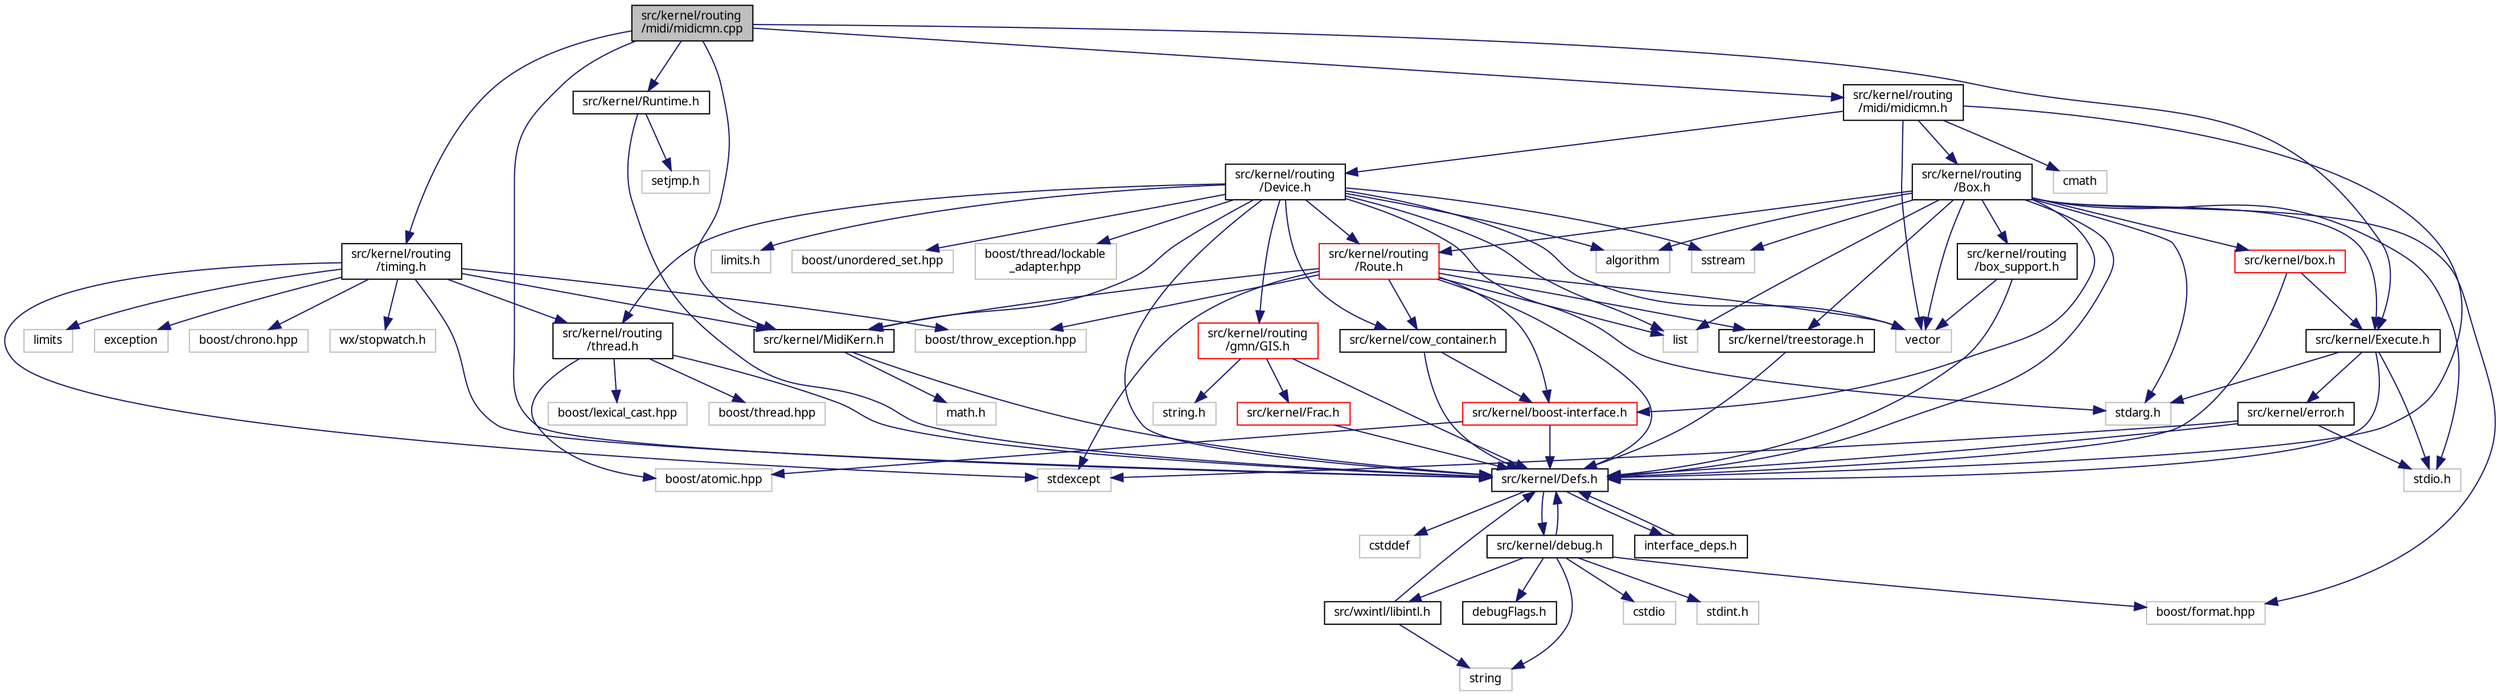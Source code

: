 digraph "src/kernel/routing/midi/midicmn.cpp"
{
  edge [fontname="Sans",fontsize="10",labelfontname="Sans",labelfontsize="10"];
  node [fontname="Sans",fontsize="10",shape=record];
  Node0 [label="src/kernel/routing\l/midi/midicmn.cpp",height=0.2,width=0.4,color="black", fillcolor="grey75", style="filled", fontcolor="black"];
  Node0 -> Node1 [color="midnightblue",fontsize="10",style="solid",fontname="Sans"];
  Node1 [label="src/kernel/Defs.h",height=0.2,width=0.4,color="black", fillcolor="white", style="filled",URL="$d1/d73/Defs_8h.html",tooltip="Common definitions. "];
  Node1 -> Node2 [color="midnightblue",fontsize="10",style="solid",fontname="Sans"];
  Node2 [label="interface_deps.h",height=0.2,width=0.4,color="black", fillcolor="white", style="filled",URL="$de/ddd/interface__deps_8h.html"];
  Node2 -> Node1 [color="midnightblue",fontsize="10",style="solid",fontname="Sans"];
  Node1 -> Node3 [color="midnightblue",fontsize="10",style="solid",fontname="Sans"];
  Node3 [label="cstddef",height=0.2,width=0.4,color="grey75", fillcolor="white", style="filled"];
  Node1 -> Node4 [color="midnightblue",fontsize="10",style="solid",fontname="Sans"];
  Node4 [label="src/kernel/debug.h",height=0.2,width=0.4,color="black", fillcolor="white", style="filled",URL="$db/d16/debug_8h.html"];
  Node4 -> Node1 [color="midnightblue",fontsize="10",style="solid",fontname="Sans"];
  Node4 -> Node5 [color="midnightblue",fontsize="10",style="solid",fontname="Sans"];
  Node5 [label="src/wxintl/libintl.h",height=0.2,width=0.4,color="black", fillcolor="white", style="filled",URL="$d4/d64/libintl_8h.html"];
  Node5 -> Node1 [color="midnightblue",fontsize="10",style="solid",fontname="Sans"];
  Node5 -> Node6 [color="midnightblue",fontsize="10",style="solid",fontname="Sans"];
  Node6 [label="string",height=0.2,width=0.4,color="grey75", fillcolor="white", style="filled"];
  Node4 -> Node6 [color="midnightblue",fontsize="10",style="solid",fontname="Sans"];
  Node4 -> Node7 [color="midnightblue",fontsize="10",style="solid",fontname="Sans"];
  Node7 [label="cstdio",height=0.2,width=0.4,color="grey75", fillcolor="white", style="filled"];
  Node4 -> Node8 [color="midnightblue",fontsize="10",style="solid",fontname="Sans"];
  Node8 [label="boost/format.hpp",height=0.2,width=0.4,color="grey75", fillcolor="white", style="filled"];
  Node4 -> Node9 [color="midnightblue",fontsize="10",style="solid",fontname="Sans"];
  Node9 [label="stdint.h",height=0.2,width=0.4,color="grey75", fillcolor="white", style="filled"];
  Node4 -> Node10 [color="midnightblue",fontsize="10",style="solid",fontname="Sans"];
  Node10 [label="debugFlags.h",height=0.2,width=0.4,color="black", fillcolor="white", style="filled",URL="$d4/dab/debugFlags_8h.html",tooltip="Debug flags for mutabor debug mode. "];
  Node0 -> Node11 [color="midnightblue",fontsize="10",style="solid",fontname="Sans"];
  Node11 [label="src/kernel/routing\l/midi/midicmn.h",height=0.2,width=0.4,color="black", fillcolor="white", style="filled",URL="$de/d21/midicmn_8h.html"];
  Node11 -> Node1 [color="midnightblue",fontsize="10",style="solid",fontname="Sans"];
  Node11 -> Node12 [color="midnightblue",fontsize="10",style="solid",fontname="Sans"];
  Node12 [label="src/kernel/routing\l/Device.h",height=0.2,width=0.4,color="black", fillcolor="white", style="filled",URL="$de/d05/Device_8h.html",tooltip="Routing. "];
  Node12 -> Node1 [color="midnightblue",fontsize="10",style="solid",fontname="Sans"];
  Node12 -> Node13 [color="midnightblue",fontsize="10",style="solid",fontname="Sans"];
  Node13 [label="src/kernel/cow_container.h",height=0.2,width=0.4,color="black", fillcolor="white", style="filled",URL="$da/d28/cow__container_8h.html",tooltip="Copy on write container. "];
  Node13 -> Node1 [color="midnightblue",fontsize="10",style="solid",fontname="Sans"];
  Node13 -> Node14 [color="midnightblue",fontsize="10",style="solid",fontname="Sans"];
  Node14 [label="src/kernel/boost-interface.h",height=0.2,width=0.4,color="red", fillcolor="white", style="filled",URL="$d1/da4/boost-interface_8h.html",tooltip="Interface to the boost library. "];
  Node14 -> Node1 [color="midnightblue",fontsize="10",style="solid",fontname="Sans"];
  Node14 -> Node15 [color="midnightblue",fontsize="10",style="solid",fontname="Sans"];
  Node15 [label="boost/atomic.hpp",height=0.2,width=0.4,color="grey75", fillcolor="white", style="filled"];
  Node12 -> Node17 [color="midnightblue",fontsize="10",style="solid",fontname="Sans"];
  Node17 [label="src/kernel/routing\l/gmn/GIS.h",height=0.2,width=0.4,color="red", fillcolor="white", style="filled",URL="$dd/d4d/GIS_8h.html"];
  Node17 -> Node1 [color="midnightblue",fontsize="10",style="solid",fontname="Sans"];
  Node17 -> Node18 [color="midnightblue",fontsize="10",style="solid",fontname="Sans"];
  Node18 [label="src/kernel/Frac.h",height=0.2,width=0.4,color="red", fillcolor="white", style="filled",URL="$df/d4f/Frac_8h.html",tooltip="Fraction class for Mutabor. "];
  Node18 -> Node1 [color="midnightblue",fontsize="10",style="solid",fontname="Sans"];
  Node17 -> Node20 [color="midnightblue",fontsize="10",style="solid",fontname="Sans"];
  Node20 [label="string.h",height=0.2,width=0.4,color="grey75", fillcolor="white", style="filled"];
  Node12 -> Node22 [color="midnightblue",fontsize="10",style="solid",fontname="Sans"];
  Node22 [label="src/kernel/routing\l/Route.h",height=0.2,width=0.4,color="red", fillcolor="white", style="filled",URL="$d1/d65/Route_8h.html",tooltip="Routing. "];
  Node22 -> Node1 [color="midnightblue",fontsize="10",style="solid",fontname="Sans"];
  Node22 -> Node13 [color="midnightblue",fontsize="10",style="solid",fontname="Sans"];
  Node22 -> Node23 [color="midnightblue",fontsize="10",style="solid",fontname="Sans"];
  Node23 [label="src/kernel/MidiKern.h",height=0.2,width=0.4,color="black", fillcolor="white", style="filled",URL="$da/dfd/MidiKern_8h.html"];
  Node23 -> Node1 [color="midnightblue",fontsize="10",style="solid",fontname="Sans"];
  Node23 -> Node24 [color="midnightblue",fontsize="10",style="solid",fontname="Sans"];
  Node24 [label="math.h",height=0.2,width=0.4,color="grey75", fillcolor="white", style="filled"];
  Node22 -> Node25 [color="midnightblue",fontsize="10",style="solid",fontname="Sans"];
  Node25 [label="src/kernel/treestorage.h",height=0.2,width=0.4,color="black", fillcolor="white", style="filled",URL="$db/dbe/treestorage_8h.html",tooltip="abstract class for tree like storage "];
  Node25 -> Node1 [color="midnightblue",fontsize="10",style="solid",fontname="Sans"];
  Node22 -> Node14 [color="midnightblue",fontsize="10",style="solid",fontname="Sans"];
  Node22 -> Node26 [color="midnightblue",fontsize="10",style="solid",fontname="Sans"];
  Node26 [label="list",height=0.2,width=0.4,color="grey75", fillcolor="white", style="filled"];
  Node22 -> Node27 [color="midnightblue",fontsize="10",style="solid",fontname="Sans"];
  Node27 [label="vector",height=0.2,width=0.4,color="grey75", fillcolor="white", style="filled"];
  Node22 -> Node28 [color="midnightblue",fontsize="10",style="solid",fontname="Sans"];
  Node28 [label="stdexcept",height=0.2,width=0.4,color="grey75", fillcolor="white", style="filled"];
  Node22 -> Node29 [color="midnightblue",fontsize="10",style="solid",fontname="Sans"];
  Node29 [label="boost/throw_exception.hpp",height=0.2,width=0.4,color="grey75", fillcolor="white", style="filled"];
  Node12 -> Node33 [color="midnightblue",fontsize="10",style="solid",fontname="Sans"];
  Node33 [label="src/kernel/routing\l/thread.h",height=0.2,width=0.4,color="black", fillcolor="white", style="filled",URL="$db/dd5/thread_8h.html"];
  Node33 -> Node1 [color="midnightblue",fontsize="10",style="solid",fontname="Sans"];
  Node33 -> Node34 [color="midnightblue",fontsize="10",style="solid",fontname="Sans"];
  Node34 [label="boost/thread.hpp",height=0.2,width=0.4,color="grey75", fillcolor="white", style="filled"];
  Node33 -> Node15 [color="midnightblue",fontsize="10",style="solid",fontname="Sans"];
  Node33 -> Node35 [color="midnightblue",fontsize="10",style="solid",fontname="Sans"];
  Node35 [label="boost/lexical_cast.hpp",height=0.2,width=0.4,color="grey75", fillcolor="white", style="filled"];
  Node12 -> Node36 [color="midnightblue",fontsize="10",style="solid",fontname="Sans"];
  Node36 [label="boost/thread/lockable\l_adapter.hpp",height=0.2,width=0.4,color="grey75", fillcolor="white", style="filled"];
  Node12 -> Node23 [color="midnightblue",fontsize="10",style="solid",fontname="Sans"];
  Node12 -> Node27 [color="midnightblue",fontsize="10",style="solid",fontname="Sans"];
  Node12 -> Node26 [color="midnightblue",fontsize="10",style="solid",fontname="Sans"];
  Node12 -> Node37 [color="midnightblue",fontsize="10",style="solid",fontname="Sans"];
  Node37 [label="limits.h",height=0.2,width=0.4,color="grey75", fillcolor="white", style="filled"];
  Node12 -> Node38 [color="midnightblue",fontsize="10",style="solid",fontname="Sans"];
  Node38 [label="algorithm",height=0.2,width=0.4,color="grey75", fillcolor="white", style="filled"];
  Node12 -> Node39 [color="midnightblue",fontsize="10",style="solid",fontname="Sans"];
  Node39 [label="sstream",height=0.2,width=0.4,color="grey75", fillcolor="white", style="filled"];
  Node12 -> Node40 [color="midnightblue",fontsize="10",style="solid",fontname="Sans"];
  Node40 [label="stdarg.h",height=0.2,width=0.4,color="grey75", fillcolor="white", style="filled"];
  Node12 -> Node41 [color="midnightblue",fontsize="10",style="solid",fontname="Sans"];
  Node41 [label="boost/unordered_set.hpp",height=0.2,width=0.4,color="grey75", fillcolor="white", style="filled"];
  Node11 -> Node42 [color="midnightblue",fontsize="10",style="solid",fontname="Sans"];
  Node42 [label="src/kernel/routing\l/Box.h",height=0.2,width=0.4,color="black", fillcolor="white", style="filled",URL="$de/d0f/Box_8h.html",tooltip="Mutabor Box for C++. "];
  Node42 -> Node1 [color="midnightblue",fontsize="10",style="solid",fontname="Sans"];
  Node42 -> Node25 [color="midnightblue",fontsize="10",style="solid",fontname="Sans"];
  Node42 -> Node14 [color="midnightblue",fontsize="10",style="solid",fontname="Sans"];
  Node42 -> Node22 [color="midnightblue",fontsize="10",style="solid",fontname="Sans"];
  Node42 -> Node43 [color="midnightblue",fontsize="10",style="solid",fontname="Sans"];
  Node43 [label="src/kernel/Execute.h",height=0.2,width=0.4,color="black", fillcolor="white", style="filled",URL="$de/d11/Execute_8h.html",tooltip="Execute tuning changes. "];
  Node43 -> Node1 [color="midnightblue",fontsize="10",style="solid",fontname="Sans"];
  Node43 -> Node44 [color="midnightblue",fontsize="10",style="solid",fontname="Sans"];
  Node44 [label="src/kernel/error.h",height=0.2,width=0.4,color="black", fillcolor="white", style="filled",URL="$da/d41/error_8h.html"];
  Node44 -> Node1 [color="midnightblue",fontsize="10",style="solid",fontname="Sans"];
  Node44 -> Node45 [color="midnightblue",fontsize="10",style="solid",fontname="Sans"];
  Node45 [label="stdio.h",height=0.2,width=0.4,color="grey75", fillcolor="white", style="filled"];
  Node44 -> Node28 [color="midnightblue",fontsize="10",style="solid",fontname="Sans"];
  Node43 -> Node45 [color="midnightblue",fontsize="10",style="solid",fontname="Sans"];
  Node43 -> Node40 [color="midnightblue",fontsize="10",style="solid",fontname="Sans"];
  Node42 -> Node46 [color="midnightblue",fontsize="10",style="solid",fontname="Sans"];
  Node46 [label="src/kernel/box.h",height=0.2,width=0.4,color="red", fillcolor="white", style="filled",URL="$dc/d19/box_8h.html",tooltip="Description: Collect all properties, which are used by boxes. "];
  Node46 -> Node1 [color="midnightblue",fontsize="10",style="solid",fontname="Sans"];
  Node46 -> Node43 [color="midnightblue",fontsize="10",style="solid",fontname="Sans"];
  Node42 -> Node49 [color="midnightblue",fontsize="10",style="solid",fontname="Sans"];
  Node49 [label="src/kernel/routing\l/box_support.h",height=0.2,width=0.4,color="black", fillcolor="white", style="filled",URL="$d2/dfc/box__support_8h.html",tooltip="Mutabor Box for C++. "];
  Node49 -> Node1 [color="midnightblue",fontsize="10",style="solid",fontname="Sans"];
  Node49 -> Node27 [color="midnightblue",fontsize="10",style="solid",fontname="Sans"];
  Node42 -> Node27 [color="midnightblue",fontsize="10",style="solid",fontname="Sans"];
  Node42 -> Node26 [color="midnightblue",fontsize="10",style="solid",fontname="Sans"];
  Node42 -> Node38 [color="midnightblue",fontsize="10",style="solid",fontname="Sans"];
  Node42 -> Node39 [color="midnightblue",fontsize="10",style="solid",fontname="Sans"];
  Node42 -> Node40 [color="midnightblue",fontsize="10",style="solid",fontname="Sans"];
  Node42 -> Node45 [color="midnightblue",fontsize="10",style="solid",fontname="Sans"];
  Node42 -> Node8 [color="midnightblue",fontsize="10",style="solid",fontname="Sans"];
  Node11 -> Node27 [color="midnightblue",fontsize="10",style="solid",fontname="Sans"];
  Node11 -> Node50 [color="midnightblue",fontsize="10",style="solid",fontname="Sans"];
  Node50 [label="cmath",height=0.2,width=0.4,color="grey75", fillcolor="white", style="filled"];
  Node0 -> Node51 [color="midnightblue",fontsize="10",style="solid",fontname="Sans"];
  Node51 [label="src/kernel/routing\l/timing.h",height=0.2,width=0.4,color="black", fillcolor="white", style="filled",URL="$db/d41/timing_8h.html"];
  Node51 -> Node1 [color="midnightblue",fontsize="10",style="solid",fontname="Sans"];
  Node51 -> Node23 [color="midnightblue",fontsize="10",style="solid",fontname="Sans"];
  Node51 -> Node32 [color="midnightblue",fontsize="10",style="solid",fontname="Sans"];
  Node32 [label="limits",height=0.2,width=0.4,color="grey75", fillcolor="white", style="filled"];
  Node51 -> Node52 [color="midnightblue",fontsize="10",style="solid",fontname="Sans"];
  Node52 [label="exception",height=0.2,width=0.4,color="grey75", fillcolor="white", style="filled"];
  Node51 -> Node28 [color="midnightblue",fontsize="10",style="solid",fontname="Sans"];
  Node51 -> Node29 [color="midnightblue",fontsize="10",style="solid",fontname="Sans"];
  Node51 -> Node53 [color="midnightblue",fontsize="10",style="solid",fontname="Sans"];
  Node53 [label="boost/chrono.hpp",height=0.2,width=0.4,color="grey75", fillcolor="white", style="filled"];
  Node51 -> Node54 [color="midnightblue",fontsize="10",style="solid",fontname="Sans"];
  Node54 [label="wx/stopwatch.h",height=0.2,width=0.4,color="grey75", fillcolor="white", style="filled"];
  Node51 -> Node33 [color="midnightblue",fontsize="10",style="solid",fontname="Sans"];
  Node0 -> Node23 [color="midnightblue",fontsize="10",style="solid",fontname="Sans"];
  Node0 -> Node43 [color="midnightblue",fontsize="10",style="solid",fontname="Sans"];
  Node0 -> Node55 [color="midnightblue",fontsize="10",style="solid",fontname="Sans"];
  Node55 [label="src/kernel/Runtime.h",height=0.2,width=0.4,color="black", fillcolor="white", style="filled",URL="$d5/d84/Runtime_8h.html",tooltip="Runtime functions of the (mainly C) old kernel of Mutabor. "];
  Node55 -> Node1 [color="midnightblue",fontsize="10",style="solid",fontname="Sans"];
  Node55 -> Node56 [color="midnightblue",fontsize="10",style="solid",fontname="Sans"];
  Node56 [label="setjmp.h",height=0.2,width=0.4,color="grey75", fillcolor="white", style="filled"];
}
